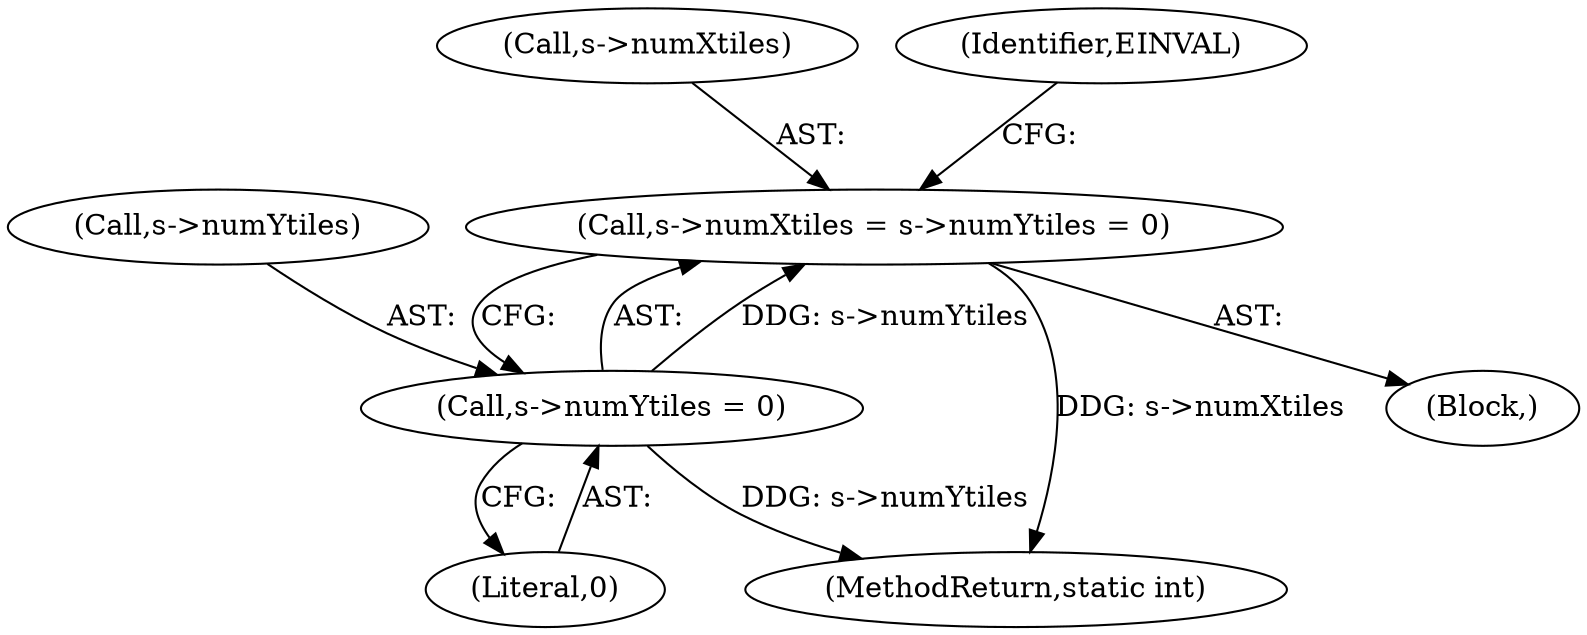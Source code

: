 digraph "0_FFmpeg_780669ef7c23c00836a24921fcc6b03be2b8ca4a@pointer" {
"1000540" [label="(Call,s->numXtiles = s->numYtiles = 0)"];
"1000544" [label="(Call,s->numYtiles = 0)"];
"1000545" [label="(Call,s->numYtiles)"];
"1000544" [label="(Call,s->numYtiles = 0)"];
"1000540" [label="(Call,s->numXtiles = s->numYtiles = 0)"];
"1000541" [label="(Call,s->numXtiles)"];
"1000548" [label="(Literal,0)"];
"1000551" [label="(Identifier,EINVAL)"];
"1000846" [label="(MethodReturn,static int)"];
"1000539" [label="(Block,)"];
"1000540" -> "1000539"  [label="AST: "];
"1000540" -> "1000544"  [label="CFG: "];
"1000541" -> "1000540"  [label="AST: "];
"1000544" -> "1000540"  [label="AST: "];
"1000551" -> "1000540"  [label="CFG: "];
"1000540" -> "1000846"  [label="DDG: s->numXtiles"];
"1000544" -> "1000540"  [label="DDG: s->numYtiles"];
"1000544" -> "1000548"  [label="CFG: "];
"1000545" -> "1000544"  [label="AST: "];
"1000548" -> "1000544"  [label="AST: "];
"1000544" -> "1000846"  [label="DDG: s->numYtiles"];
}
